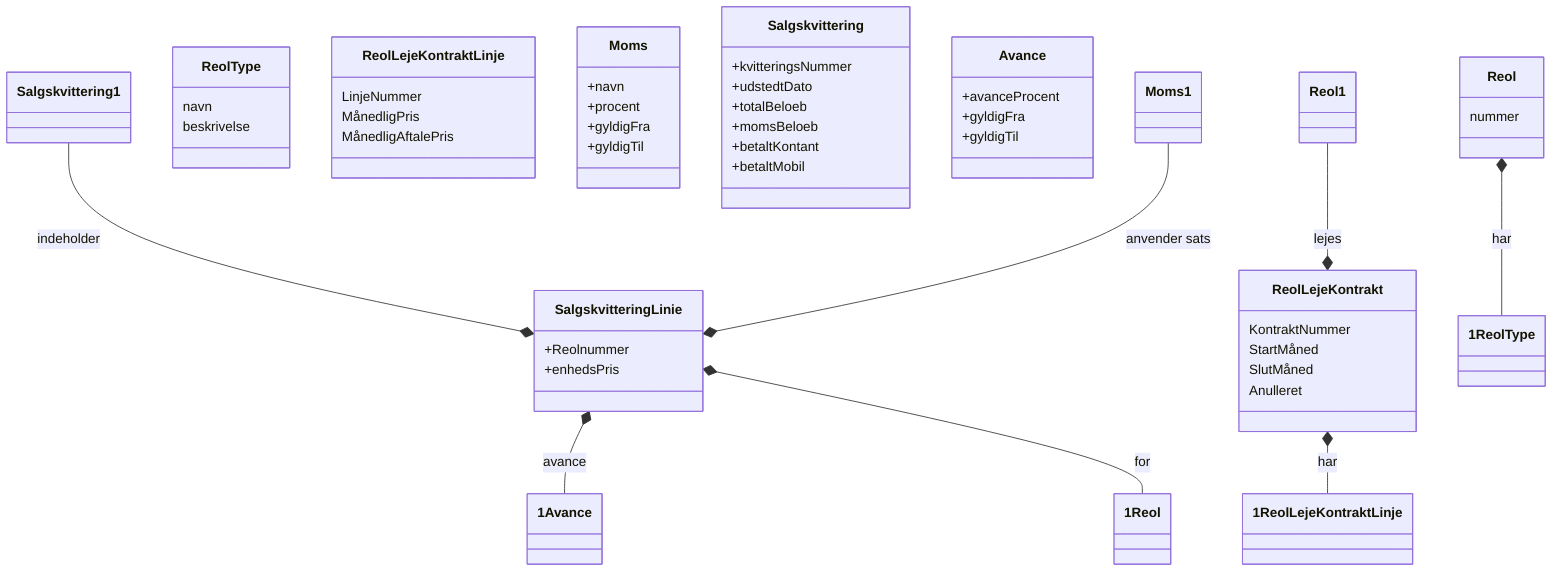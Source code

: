 ﻿classDiagram
    class Reol {
        nummer
    }
    class ReolType {
        navn
        beskrivelse
    }

    class ReolLejeKontrakt {
        KontraktNummer
        StartMåned
        SlutMåned
        Anulleret
    }

    class ReolLejeKontraktLinje {
        LinjeNummer
        MånedligPris
        MånedligAftalePris
    }

    class Moms {
      +navn
      +procent
      +gyldigFra
      +gyldigTil
    }

    class Salgskvittering {
      +kvitteringsNummer
      +udstedtDato
      +totalBeloeb
      +momsBeloeb
      +betaltKontant
      +betaltMobil
    }

    class SalgskvitteringLinie {
      +Reolnummer
      +enhedsPris
    }

    class Avance {
        +avanceProcent
        +gyldigFra
        +gyldigTil
    }

    Reol * -- 1 ReolType : har
    ReolLejeKontrakt * -- 1 ReolLejeKontraktLinje : har
    Salgskvittering 1 -- * SalgskvitteringLinie : indeholder
    Moms 1 -- * SalgskvitteringLinie : anvender sats
    SalgskvitteringLinie * -- 1 Avance : avance
    Reol 1 -- * ReolLejeKontrakt : lejes
    SalgskvitteringLinie * -- 1 Reol : for